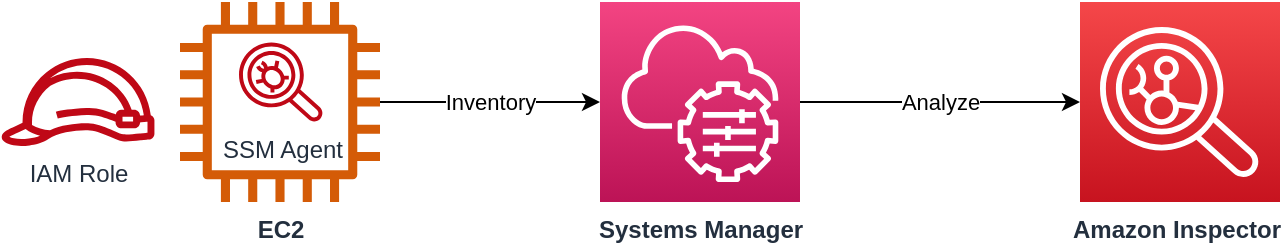 <mxfile version="21.5.1" type="device">
  <diagram name="Page-1" id="atz7NgLqlg2kAb6AhWJF">
    <mxGraphModel dx="741" dy="791" grid="1" gridSize="10" guides="1" tooltips="1" connect="1" arrows="1" fold="1" page="1" pageScale="1" pageWidth="827" pageHeight="1169" math="0" shadow="0">
      <root>
        <mxCell id="0" />
        <mxCell id="1" parent="0" />
        <mxCell id="jM6o0ULzhpZIBhFVMpgm-15" value="Inventory" style="edgeStyle=orthogonalEdgeStyle;rounded=0;orthogonalLoop=1;jettySize=auto;html=1;entryX=0;entryY=0.5;entryDx=0;entryDy=0;entryPerimeter=0;" edge="1" parent="1" source="jM6o0ULzhpZIBhFVMpgm-1" target="jM6o0ULzhpZIBhFVMpgm-14">
          <mxGeometry relative="1" as="geometry" />
        </mxCell>
        <mxCell id="jM6o0ULzhpZIBhFVMpgm-1" value="EC2" style="sketch=0;outlineConnect=0;fontColor=#232F3E;gradientColor=none;fillColor=#D45B07;strokeColor=none;dashed=0;verticalLabelPosition=bottom;verticalAlign=top;align=center;html=1;fontSize=12;fontStyle=1;aspect=fixed;pointerEvents=1;shape=mxgraph.aws4.instance2;" vertex="1" parent="1">
          <mxGeometry x="270.0" y="340" width="100" height="100" as="geometry" />
        </mxCell>
        <mxCell id="jM6o0ULzhpZIBhFVMpgm-7" value="Amazon Inspector" style="sketch=0;points=[[0,0,0],[0.25,0,0],[0.5,0,0],[0.75,0,0],[1,0,0],[0,1,0],[0.25,1,0],[0.5,1,0],[0.75,1,0],[1,1,0],[0,0.25,0],[0,0.5,0],[0,0.75,0],[1,0.25,0],[1,0.5,0],[1,0.75,0]];outlineConnect=0;fontColor=#232F3E;gradientColor=#F54749;gradientDirection=north;fillColor=#C7131F;strokeColor=#ffffff;dashed=0;verticalLabelPosition=bottom;verticalAlign=top;align=center;html=1;fontSize=12;fontStyle=1;aspect=fixed;shape=mxgraph.aws4.resourceIcon;resIcon=mxgraph.aws4.inspector;labelPosition=center;spacingRight=5;" vertex="1" parent="1">
          <mxGeometry x="720" y="340" width="100" height="100" as="geometry" />
        </mxCell>
        <mxCell id="jM6o0ULzhpZIBhFVMpgm-9" value="SSM Agent" style="sketch=0;outlineConnect=0;fontColor=#232F3E;gradientColor=none;fillColor=#BF0816;strokeColor=none;dashed=0;verticalLabelPosition=bottom;verticalAlign=top;align=center;html=1;fontSize=12;fontStyle=0;aspect=fixed;pointerEvents=1;shape=mxgraph.aws4.agent;" vertex="1" parent="1">
          <mxGeometry x="299.51" y="360" width="42.16" height="40" as="geometry" />
        </mxCell>
        <mxCell id="jM6o0ULzhpZIBhFVMpgm-16" value="Analyze" style="edgeStyle=orthogonalEdgeStyle;rounded=0;orthogonalLoop=1;jettySize=auto;html=1;entryX=0;entryY=0.5;entryDx=0;entryDy=0;entryPerimeter=0;" edge="1" parent="1" source="jM6o0ULzhpZIBhFVMpgm-14" target="jM6o0ULzhpZIBhFVMpgm-7">
          <mxGeometry relative="1" as="geometry" />
        </mxCell>
        <mxCell id="jM6o0ULzhpZIBhFVMpgm-14" value="Systems Manager" style="sketch=0;points=[[0,0,0],[0.25,0,0],[0.5,0,0],[0.75,0,0],[1,0,0],[0,1,0],[0.25,1,0],[0.5,1,0],[0.75,1,0],[1,1,0],[0,0.25,0],[0,0.5,0],[0,0.75,0],[1,0.25,0],[1,0.5,0],[1,0.75,0]];points=[[0,0,0],[0.25,0,0],[0.5,0,0],[0.75,0,0],[1,0,0],[0,1,0],[0.25,1,0],[0.5,1,0],[0.75,1,0],[1,1,0],[0,0.25,0],[0,0.5,0],[0,0.75,0],[1,0.25,0],[1,0.5,0],[1,0.75,0]];outlineConnect=0;fontColor=#232F3E;gradientColor=#F34482;gradientDirection=north;fillColor=#BC1356;strokeColor=#ffffff;dashed=0;verticalLabelPosition=bottom;verticalAlign=top;align=center;html=1;fontSize=12;fontStyle=1;aspect=fixed;shape=mxgraph.aws4.resourceIcon;resIcon=mxgraph.aws4.systems_manager;" vertex="1" parent="1">
          <mxGeometry x="480" y="340" width="100" height="100" as="geometry" />
        </mxCell>
        <mxCell id="jM6o0ULzhpZIBhFVMpgm-17" value="IAM Role" style="sketch=0;outlineConnect=0;fontColor=#232F3E;gradientColor=none;fillColor=#BF0816;strokeColor=none;dashed=0;verticalLabelPosition=bottom;verticalAlign=top;align=center;html=1;fontSize=12;fontStyle=0;aspect=fixed;pointerEvents=1;shape=mxgraph.aws4.role;" vertex="1" parent="1">
          <mxGeometry x="180" y="368" width="78" height="44" as="geometry" />
        </mxCell>
      </root>
    </mxGraphModel>
  </diagram>
</mxfile>
